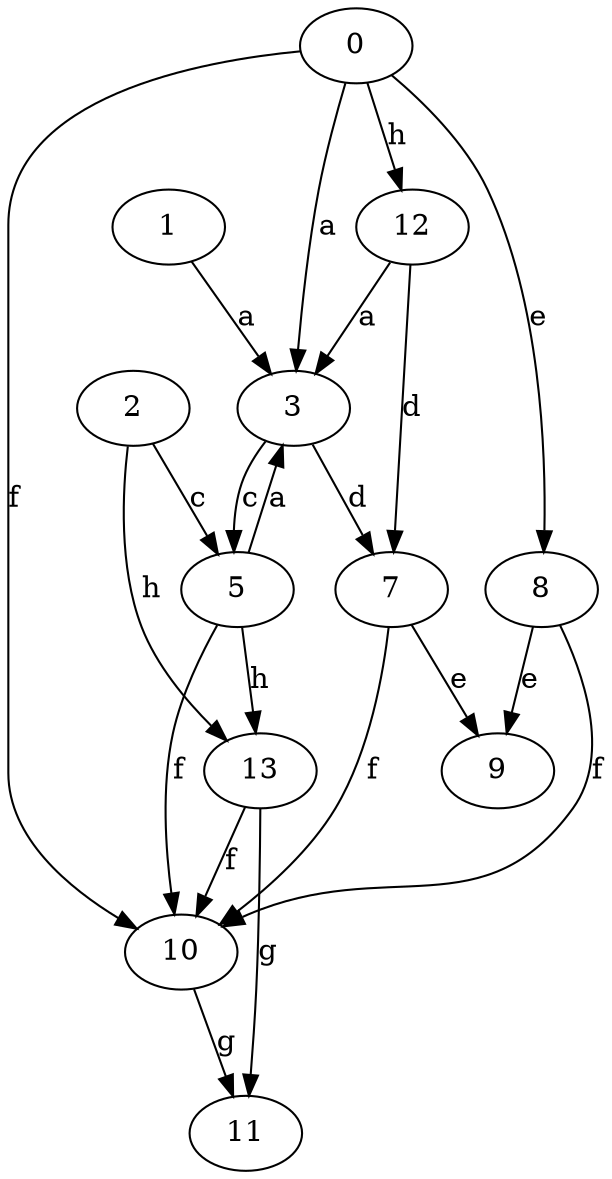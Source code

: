 strict digraph  {
1;
2;
3;
0;
5;
7;
8;
9;
10;
11;
12;
13;
1 -> 3  [label=a];
2 -> 5  [label=c];
2 -> 13  [label=h];
3 -> 5  [label=c];
3 -> 7  [label=d];
0 -> 3  [label=a];
0 -> 8  [label=e];
0 -> 10  [label=f];
0 -> 12  [label=h];
5 -> 3  [label=a];
5 -> 10  [label=f];
5 -> 13  [label=h];
7 -> 9  [label=e];
7 -> 10  [label=f];
8 -> 9  [label=e];
8 -> 10  [label=f];
10 -> 11  [label=g];
12 -> 3  [label=a];
12 -> 7  [label=d];
13 -> 10  [label=f];
13 -> 11  [label=g];
}

